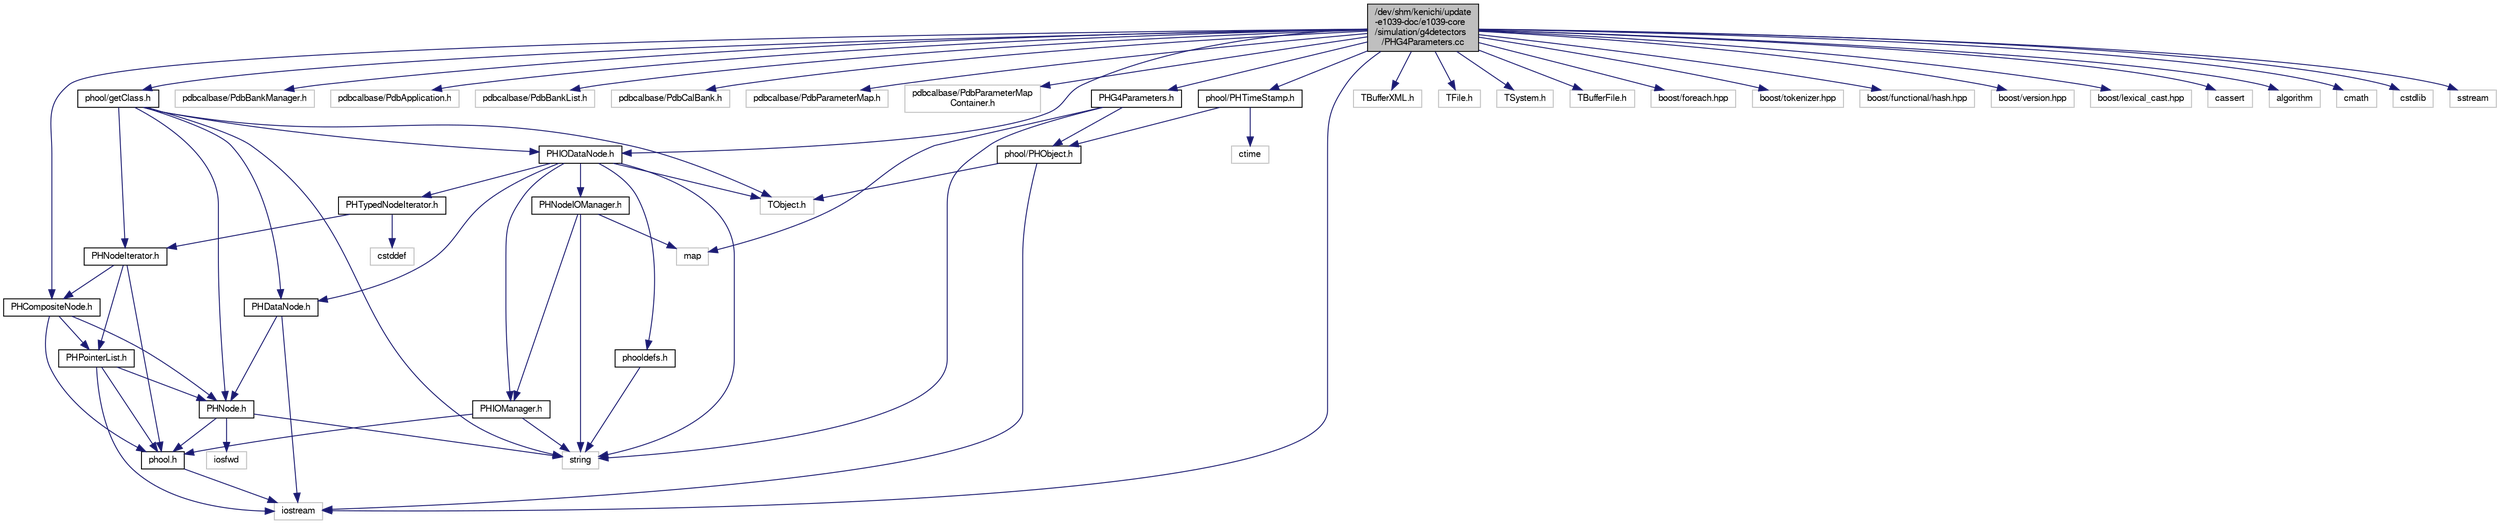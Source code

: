 digraph "/dev/shm/kenichi/update-e1039-doc/e1039-core/simulation/g4detectors/PHG4Parameters.cc"
{
  bgcolor="transparent";
  edge [fontname="FreeSans",fontsize="10",labelfontname="FreeSans",labelfontsize="10"];
  node [fontname="FreeSans",fontsize="10",shape=record];
  Node1 [label="/dev/shm/kenichi/update\l-e1039-doc/e1039-core\l/simulation/g4detectors\l/PHG4Parameters.cc",height=0.2,width=0.4,color="black", fillcolor="grey75", style="filled" fontcolor="black"];
  Node1 -> Node2 [color="midnightblue",fontsize="10",style="solid",fontname="FreeSans"];
  Node2 [label="PHG4Parameters.h",height=0.2,width=0.4,color="black",URL="$df/da8/PHG4Parameters_8h.html"];
  Node2 -> Node3 [color="midnightblue",fontsize="10",style="solid",fontname="FreeSans"];
  Node3 [label="phool/PHObject.h",height=0.2,width=0.4,color="black",URL="$df/d32/PHObject_8h.html"];
  Node3 -> Node4 [color="midnightblue",fontsize="10",style="solid",fontname="FreeSans"];
  Node4 [label="TObject.h",height=0.2,width=0.4,color="grey75"];
  Node3 -> Node5 [color="midnightblue",fontsize="10",style="solid",fontname="FreeSans"];
  Node5 [label="iostream",height=0.2,width=0.4,color="grey75"];
  Node2 -> Node6 [color="midnightblue",fontsize="10",style="solid",fontname="FreeSans"];
  Node6 [label="map",height=0.2,width=0.4,color="grey75"];
  Node2 -> Node7 [color="midnightblue",fontsize="10",style="solid",fontname="FreeSans"];
  Node7 [label="string",height=0.2,width=0.4,color="grey75"];
  Node1 -> Node8 [color="midnightblue",fontsize="10",style="solid",fontname="FreeSans"];
  Node8 [label="pdbcalbase/PdbBankManager.h",height=0.2,width=0.4,color="grey75"];
  Node1 -> Node9 [color="midnightblue",fontsize="10",style="solid",fontname="FreeSans"];
  Node9 [label="pdbcalbase/PdbApplication.h",height=0.2,width=0.4,color="grey75"];
  Node1 -> Node10 [color="midnightblue",fontsize="10",style="solid",fontname="FreeSans"];
  Node10 [label="pdbcalbase/PdbBankList.h",height=0.2,width=0.4,color="grey75"];
  Node1 -> Node11 [color="midnightblue",fontsize="10",style="solid",fontname="FreeSans"];
  Node11 [label="pdbcalbase/PdbCalBank.h",height=0.2,width=0.4,color="grey75"];
  Node1 -> Node12 [color="midnightblue",fontsize="10",style="solid",fontname="FreeSans"];
  Node12 [label="pdbcalbase/PdbParameterMap.h",height=0.2,width=0.4,color="grey75"];
  Node1 -> Node13 [color="midnightblue",fontsize="10",style="solid",fontname="FreeSans"];
  Node13 [label="pdbcalbase/PdbParameterMap\lContainer.h",height=0.2,width=0.4,color="grey75"];
  Node1 -> Node14 [color="midnightblue",fontsize="10",style="solid",fontname="FreeSans"];
  Node14 [label="phool/getClass.h",height=0.2,width=0.4,color="black",URL="$dd/dd4/getClass_8h.html"];
  Node14 -> Node15 [color="midnightblue",fontsize="10",style="solid",fontname="FreeSans"];
  Node15 [label="PHNodeIterator.h",height=0.2,width=0.4,color="black",URL="$d8/dfd/PHNodeIterator_8h.html"];
  Node15 -> Node16 [color="midnightblue",fontsize="10",style="solid",fontname="FreeSans"];
  Node16 [label="phool.h",height=0.2,width=0.4,color="black",URL="$d5/d6f/phool_8h.html"];
  Node16 -> Node5 [color="midnightblue",fontsize="10",style="solid",fontname="FreeSans"];
  Node15 -> Node17 [color="midnightblue",fontsize="10",style="solid",fontname="FreeSans"];
  Node17 [label="PHCompositeNode.h",height=0.2,width=0.4,color="black",URL="$d8/d30/PHCompositeNode_8h.html"];
  Node17 -> Node16 [color="midnightblue",fontsize="10",style="solid",fontname="FreeSans"];
  Node17 -> Node18 [color="midnightblue",fontsize="10",style="solid",fontname="FreeSans"];
  Node18 [label="PHNode.h",height=0.2,width=0.4,color="black",URL="$d3/d62/PHNode_8h.html"];
  Node18 -> Node16 [color="midnightblue",fontsize="10",style="solid",fontname="FreeSans"];
  Node18 -> Node19 [color="midnightblue",fontsize="10",style="solid",fontname="FreeSans"];
  Node19 [label="iosfwd",height=0.2,width=0.4,color="grey75"];
  Node18 -> Node7 [color="midnightblue",fontsize="10",style="solid",fontname="FreeSans"];
  Node17 -> Node20 [color="midnightblue",fontsize="10",style="solid",fontname="FreeSans"];
  Node20 [label="PHPointerList.h",height=0.2,width=0.4,color="black",URL="$db/dd5/PHPointerList_8h.html"];
  Node20 -> Node16 [color="midnightblue",fontsize="10",style="solid",fontname="FreeSans"];
  Node20 -> Node18 [color="midnightblue",fontsize="10",style="solid",fontname="FreeSans"];
  Node20 -> Node5 [color="midnightblue",fontsize="10",style="solid",fontname="FreeSans"];
  Node15 -> Node20 [color="midnightblue",fontsize="10",style="solid",fontname="FreeSans"];
  Node14 -> Node21 [color="midnightblue",fontsize="10",style="solid",fontname="FreeSans"];
  Node21 [label="PHIODataNode.h",height=0.2,width=0.4,color="black",URL="$d3/d79/PHIODataNode_8h.html"];
  Node21 -> Node22 [color="midnightblue",fontsize="10",style="solid",fontname="FreeSans"];
  Node22 [label="PHDataNode.h",height=0.2,width=0.4,color="black",URL="$dd/d9b/PHDataNode_8h.html"];
  Node22 -> Node18 [color="midnightblue",fontsize="10",style="solid",fontname="FreeSans"];
  Node22 -> Node5 [color="midnightblue",fontsize="10",style="solid",fontname="FreeSans"];
  Node21 -> Node23 [color="midnightblue",fontsize="10",style="solid",fontname="FreeSans"];
  Node23 [label="PHIOManager.h",height=0.2,width=0.4,color="black",URL="$d9/d53/PHIOManager_8h.html"];
  Node23 -> Node16 [color="midnightblue",fontsize="10",style="solid",fontname="FreeSans"];
  Node23 -> Node7 [color="midnightblue",fontsize="10",style="solid",fontname="FreeSans"];
  Node21 -> Node24 [color="midnightblue",fontsize="10",style="solid",fontname="FreeSans"];
  Node24 [label="PHNodeIOManager.h",height=0.2,width=0.4,color="black",URL="$dd/de7/PHNodeIOManager_8h.html"];
  Node24 -> Node23 [color="midnightblue",fontsize="10",style="solid",fontname="FreeSans"];
  Node24 -> Node7 [color="midnightblue",fontsize="10",style="solid",fontname="FreeSans"];
  Node24 -> Node6 [color="midnightblue",fontsize="10",style="solid",fontname="FreeSans"];
  Node21 -> Node25 [color="midnightblue",fontsize="10",style="solid",fontname="FreeSans"];
  Node25 [label="PHTypedNodeIterator.h",height=0.2,width=0.4,color="black",URL="$db/d17/PHTypedNodeIterator_8h.html"];
  Node25 -> Node15 [color="midnightblue",fontsize="10",style="solid",fontname="FreeSans"];
  Node25 -> Node26 [color="midnightblue",fontsize="10",style="solid",fontname="FreeSans"];
  Node26 [label="cstddef",height=0.2,width=0.4,color="grey75"];
  Node21 -> Node27 [color="midnightblue",fontsize="10",style="solid",fontname="FreeSans"];
  Node27 [label="phooldefs.h",height=0.2,width=0.4,color="black",URL="$de/da7/phooldefs_8h.html"];
  Node27 -> Node7 [color="midnightblue",fontsize="10",style="solid",fontname="FreeSans"];
  Node21 -> Node4 [color="midnightblue",fontsize="10",style="solid",fontname="FreeSans"];
  Node21 -> Node7 [color="midnightblue",fontsize="10",style="solid",fontname="FreeSans"];
  Node14 -> Node22 [color="midnightblue",fontsize="10",style="solid",fontname="FreeSans"];
  Node14 -> Node18 [color="midnightblue",fontsize="10",style="solid",fontname="FreeSans"];
  Node14 -> Node4 [color="midnightblue",fontsize="10",style="solid",fontname="FreeSans"];
  Node14 -> Node7 [color="midnightblue",fontsize="10",style="solid",fontname="FreeSans"];
  Node1 -> Node17 [color="midnightblue",fontsize="10",style="solid",fontname="FreeSans"];
  Node1 -> Node21 [color="midnightblue",fontsize="10",style="solid",fontname="FreeSans"];
  Node1 -> Node28 [color="midnightblue",fontsize="10",style="solid",fontname="FreeSans"];
  Node28 [label="phool/PHTimeStamp.h",height=0.2,width=0.4,color="black",URL="$da/d32/PHTimeStamp_8h.html"];
  Node28 -> Node3 [color="midnightblue",fontsize="10",style="solid",fontname="FreeSans"];
  Node28 -> Node29 [color="midnightblue",fontsize="10",style="solid",fontname="FreeSans"];
  Node29 [label="ctime",height=0.2,width=0.4,color="grey75"];
  Node1 -> Node30 [color="midnightblue",fontsize="10",style="solid",fontname="FreeSans"];
  Node30 [label="TBufferXML.h",height=0.2,width=0.4,color="grey75"];
  Node1 -> Node31 [color="midnightblue",fontsize="10",style="solid",fontname="FreeSans"];
  Node31 [label="TFile.h",height=0.2,width=0.4,color="grey75"];
  Node1 -> Node32 [color="midnightblue",fontsize="10",style="solid",fontname="FreeSans"];
  Node32 [label="TSystem.h",height=0.2,width=0.4,color="grey75"];
  Node1 -> Node33 [color="midnightblue",fontsize="10",style="solid",fontname="FreeSans"];
  Node33 [label="TBufferFile.h",height=0.2,width=0.4,color="grey75"];
  Node1 -> Node34 [color="midnightblue",fontsize="10",style="solid",fontname="FreeSans"];
  Node34 [label="boost/foreach.hpp",height=0.2,width=0.4,color="grey75"];
  Node1 -> Node35 [color="midnightblue",fontsize="10",style="solid",fontname="FreeSans"];
  Node35 [label="boost/tokenizer.hpp",height=0.2,width=0.4,color="grey75"];
  Node1 -> Node36 [color="midnightblue",fontsize="10",style="solid",fontname="FreeSans"];
  Node36 [label="boost/functional/hash.hpp",height=0.2,width=0.4,color="grey75"];
  Node1 -> Node37 [color="midnightblue",fontsize="10",style="solid",fontname="FreeSans"];
  Node37 [label="boost/version.hpp",height=0.2,width=0.4,color="grey75"];
  Node1 -> Node38 [color="midnightblue",fontsize="10",style="solid",fontname="FreeSans"];
  Node38 [label="boost/lexical_cast.hpp",height=0.2,width=0.4,color="grey75"];
  Node1 -> Node39 [color="midnightblue",fontsize="10",style="solid",fontname="FreeSans"];
  Node39 [label="cassert",height=0.2,width=0.4,color="grey75"];
  Node1 -> Node40 [color="midnightblue",fontsize="10",style="solid",fontname="FreeSans"];
  Node40 [label="algorithm",height=0.2,width=0.4,color="grey75"];
  Node1 -> Node41 [color="midnightblue",fontsize="10",style="solid",fontname="FreeSans"];
  Node41 [label="cmath",height=0.2,width=0.4,color="grey75"];
  Node1 -> Node42 [color="midnightblue",fontsize="10",style="solid",fontname="FreeSans"];
  Node42 [label="cstdlib",height=0.2,width=0.4,color="grey75"];
  Node1 -> Node5 [color="midnightblue",fontsize="10",style="solid",fontname="FreeSans"];
  Node1 -> Node43 [color="midnightblue",fontsize="10",style="solid",fontname="FreeSans"];
  Node43 [label="sstream",height=0.2,width=0.4,color="grey75"];
}

